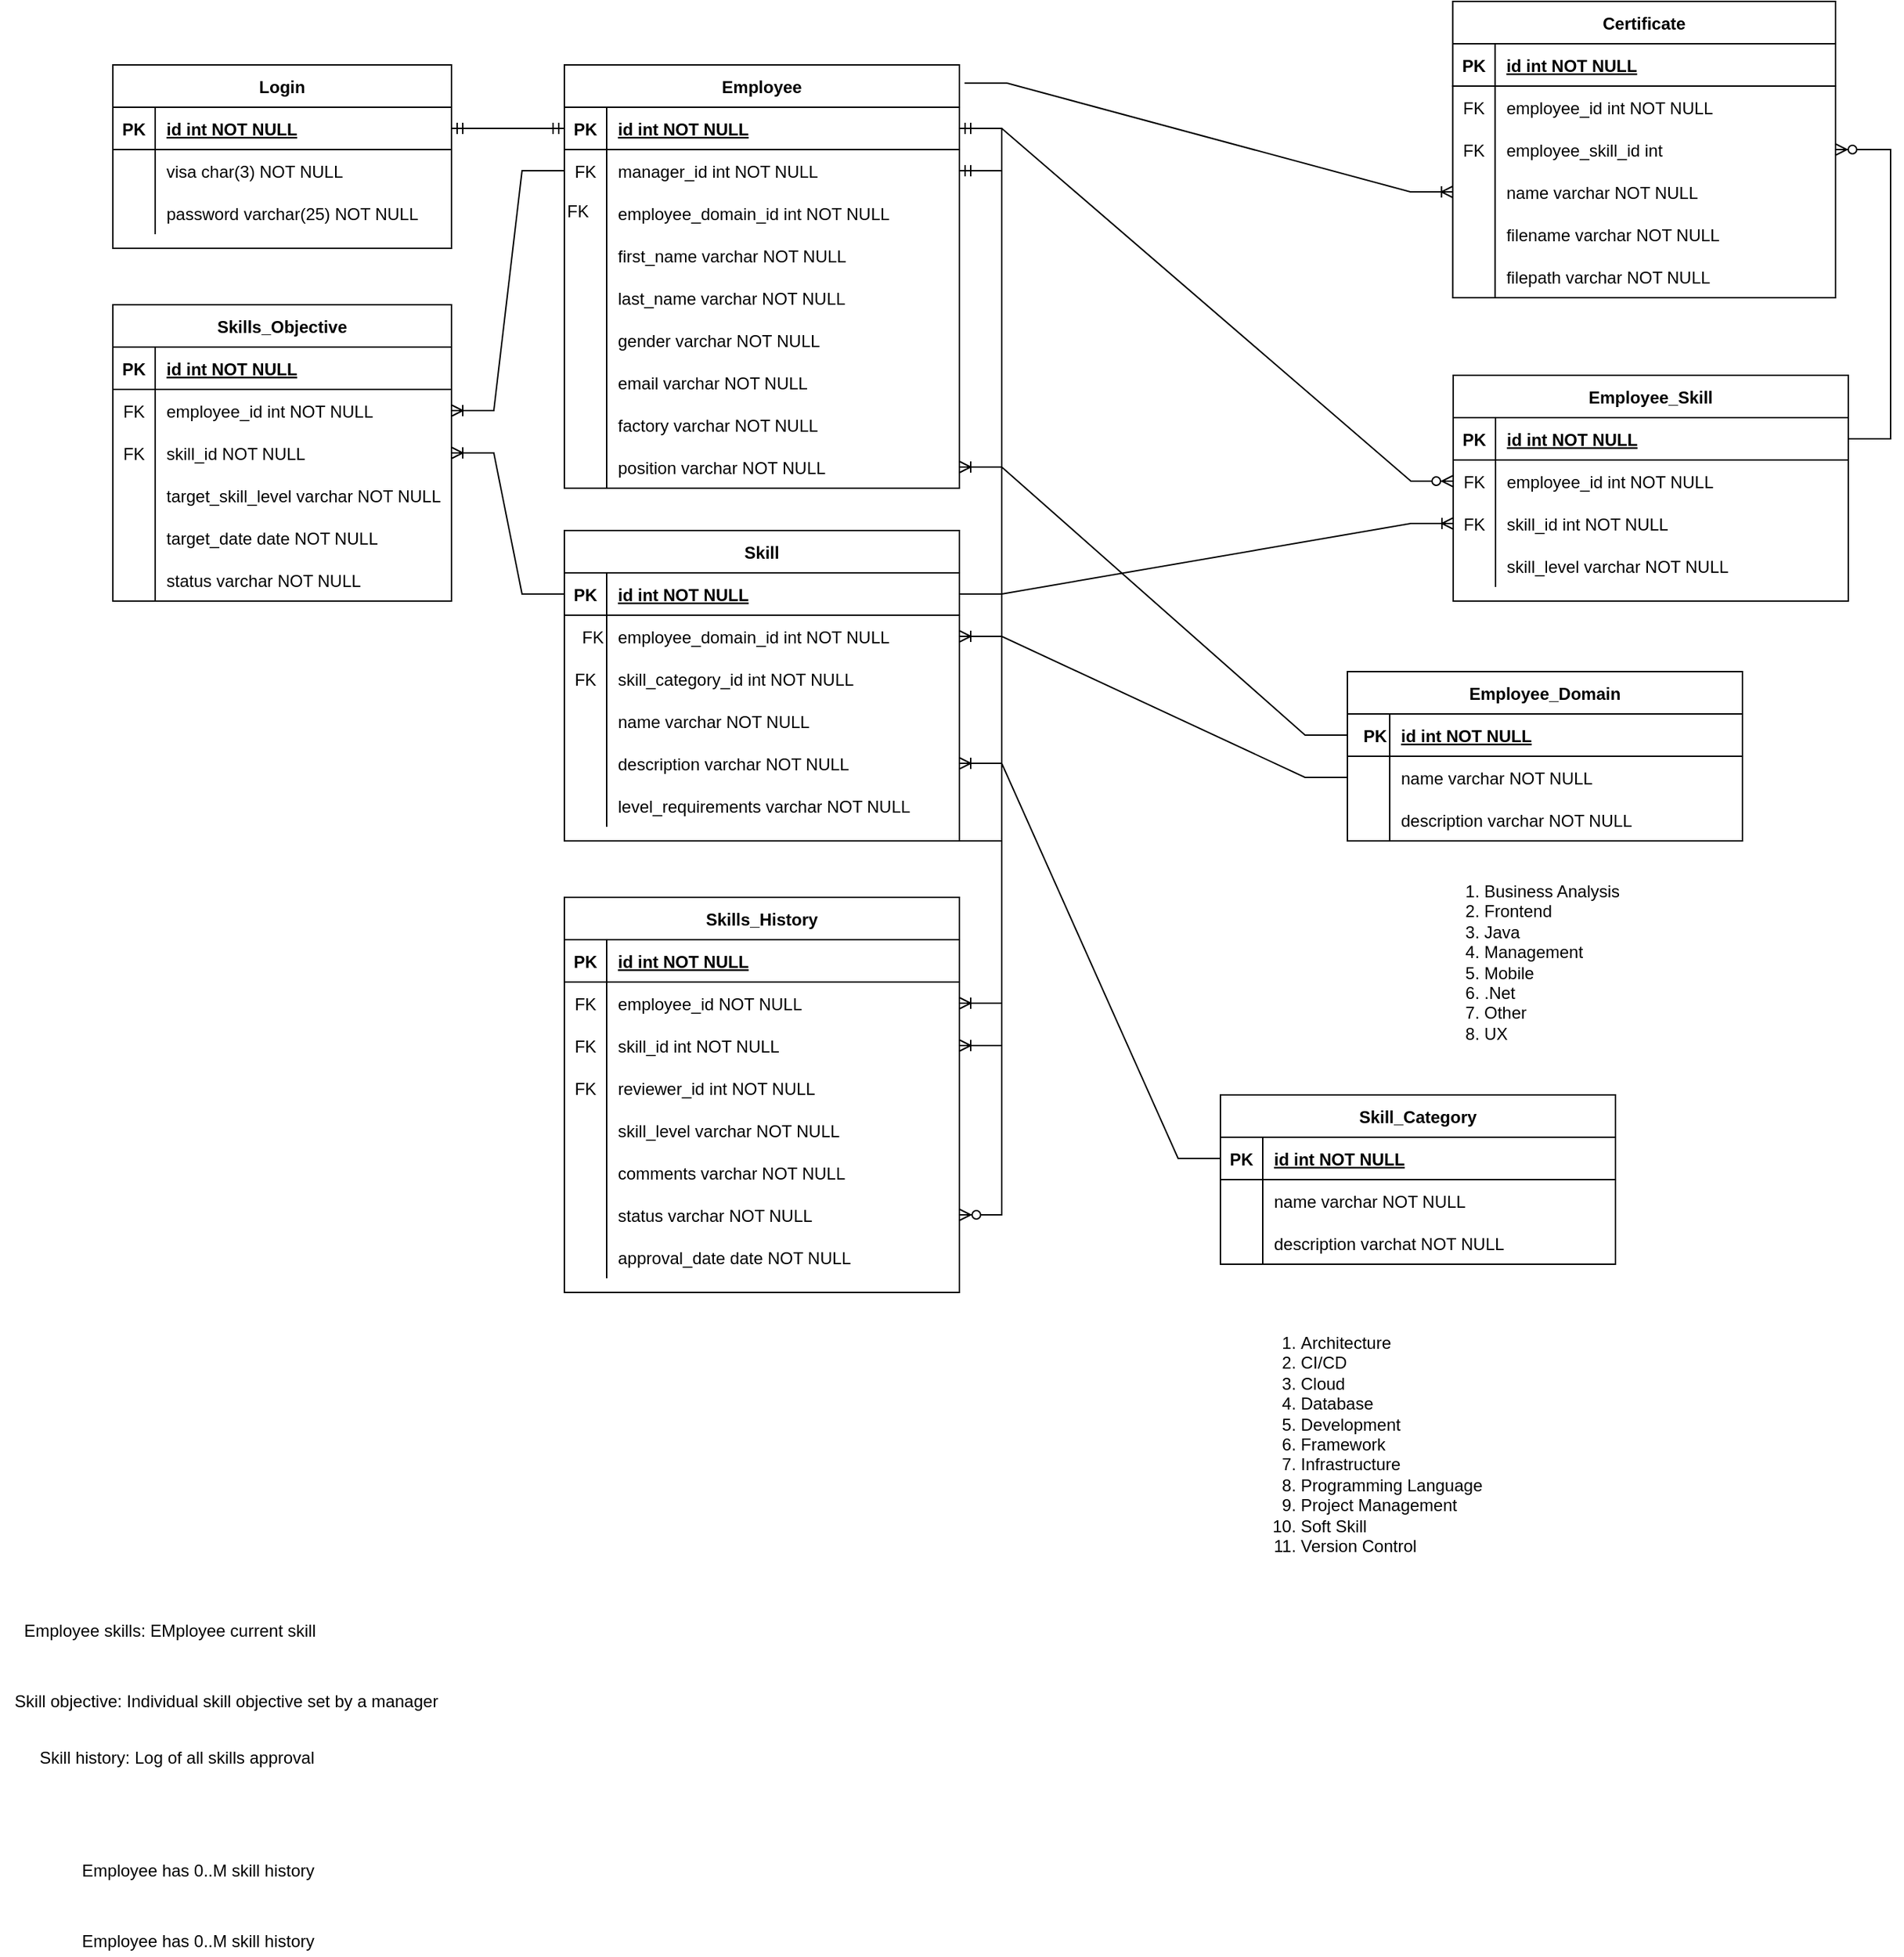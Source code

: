 <mxfile version="15.4.3" type="device"><diagram id="oRzoaD7xZlv-VZhtdBOt" name="Page-1"><mxGraphModel dx="1038" dy="579" grid="1" gridSize="10" guides="1" tooltips="1" connect="1" arrows="1" fold="1" page="1" pageScale="1" pageWidth="850" pageHeight="1100" math="0" shadow="0" extFonts="Permanent Marker^https://fonts.googleapis.com/css?family=Permanent+Marker"><root><mxCell id="0"/><mxCell id="1" parent="0"/><mxCell id="C-vyLk0tnHw3VtMMgP7b-2" value="Employee" style="shape=table;startSize=30;container=1;collapsible=1;childLayout=tableLayout;fixedRows=1;rowLines=0;fontStyle=1;align=center;resizeLast=1;" parent="1" vertex="1"><mxGeometry x="440" y="70" width="280" height="300" as="geometry"/></mxCell><mxCell id="C-vyLk0tnHw3VtMMgP7b-3" value="" style="shape=partialRectangle;collapsible=0;dropTarget=0;pointerEvents=0;fillColor=none;points=[[0,0.5],[1,0.5]];portConstraint=eastwest;top=0;left=0;right=0;bottom=1;" parent="C-vyLk0tnHw3VtMMgP7b-2" vertex="1"><mxGeometry y="30" width="280" height="30" as="geometry"/></mxCell><mxCell id="C-vyLk0tnHw3VtMMgP7b-4" value="PK" style="shape=partialRectangle;overflow=hidden;connectable=0;fillColor=none;top=0;left=0;bottom=0;right=0;fontStyle=1;" parent="C-vyLk0tnHw3VtMMgP7b-3" vertex="1"><mxGeometry width="30" height="30" as="geometry"><mxRectangle width="30" height="30" as="alternateBounds"/></mxGeometry></mxCell><mxCell id="C-vyLk0tnHw3VtMMgP7b-5" value="id int NOT NULL" style="shape=partialRectangle;overflow=hidden;connectable=0;fillColor=none;top=0;left=0;bottom=0;right=0;align=left;spacingLeft=6;fontStyle=5;" parent="C-vyLk0tnHw3VtMMgP7b-3" vertex="1"><mxGeometry x="30" width="250" height="30" as="geometry"><mxRectangle width="250" height="30" as="alternateBounds"/></mxGeometry></mxCell><mxCell id="SED3qDkGjfGVk83LNqTQ-80" value="" style="shape=partialRectangle;collapsible=0;dropTarget=0;pointerEvents=0;fillColor=none;top=0;left=0;bottom=0;right=0;points=[[0,0.5],[1,0.5]];portConstraint=eastwest;" parent="C-vyLk0tnHw3VtMMgP7b-2" vertex="1"><mxGeometry y="60" width="280" height="30" as="geometry"/></mxCell><mxCell id="SED3qDkGjfGVk83LNqTQ-81" value="FK" style="shape=partialRectangle;connectable=0;fillColor=none;top=0;left=0;bottom=0;right=0;fontStyle=0;overflow=hidden;" parent="SED3qDkGjfGVk83LNqTQ-80" vertex="1"><mxGeometry width="30" height="30" as="geometry"><mxRectangle width="30" height="30" as="alternateBounds"/></mxGeometry></mxCell><mxCell id="SED3qDkGjfGVk83LNqTQ-82" value="manager_id int NOT NULL" style="shape=partialRectangle;connectable=0;fillColor=none;top=0;left=0;bottom=0;right=0;align=left;spacingLeft=6;fontStyle=0;overflow=hidden;" parent="SED3qDkGjfGVk83LNqTQ-80" vertex="1"><mxGeometry x="30" width="250" height="30" as="geometry"><mxRectangle width="250" height="30" as="alternateBounds"/></mxGeometry></mxCell><mxCell id="SED3qDkGjfGVk83LNqTQ-206" value="" style="shape=partialRectangle;collapsible=0;dropTarget=0;pointerEvents=0;fillColor=none;top=0;left=0;bottom=0;right=0;points=[[0,0.5],[1,0.5]];portConstraint=eastwest;align=left;verticalAlign=top;" parent="C-vyLk0tnHw3VtMMgP7b-2" vertex="1"><mxGeometry y="90" width="280" height="30" as="geometry"/></mxCell><mxCell id="SED3qDkGjfGVk83LNqTQ-207" value="FK" style="shape=partialRectangle;connectable=0;fillColor=none;top=0;left=0;bottom=0;right=0;fontStyle=0;overflow=hidden;align=left;verticalAlign=top;" parent="SED3qDkGjfGVk83LNqTQ-206" vertex="1"><mxGeometry width="30" height="30" as="geometry"><mxRectangle width="30" height="30" as="alternateBounds"/></mxGeometry></mxCell><mxCell id="SED3qDkGjfGVk83LNqTQ-208" value="employee_domain_id int NOT NULL" style="shape=partialRectangle;connectable=0;fillColor=none;top=0;left=0;bottom=0;right=0;align=left;spacingLeft=6;fontStyle=0;overflow=hidden;" parent="SED3qDkGjfGVk83LNqTQ-206" vertex="1"><mxGeometry x="30" width="250" height="30" as="geometry"><mxRectangle width="250" height="30" as="alternateBounds"/></mxGeometry></mxCell><mxCell id="SED3qDkGjfGVk83LNqTQ-58" value="" style="shape=partialRectangle;collapsible=0;dropTarget=0;pointerEvents=0;fillColor=none;top=0;left=0;bottom=0;right=0;points=[[0,0.5],[1,0.5]];portConstraint=eastwest;" parent="C-vyLk0tnHw3VtMMgP7b-2" vertex="1"><mxGeometry y="120" width="280" height="30" as="geometry"/></mxCell><mxCell id="SED3qDkGjfGVk83LNqTQ-59" value="" style="shape=partialRectangle;connectable=0;fillColor=none;top=0;left=0;bottom=0;right=0;editable=1;overflow=hidden;" parent="SED3qDkGjfGVk83LNqTQ-58" vertex="1"><mxGeometry width="30" height="30" as="geometry"><mxRectangle width="30" height="30" as="alternateBounds"/></mxGeometry></mxCell><mxCell id="SED3qDkGjfGVk83LNqTQ-60" value="first_name varchar NOT NULL" style="shape=partialRectangle;connectable=0;fillColor=none;top=0;left=0;bottom=0;right=0;align=left;spacingLeft=6;overflow=hidden;" parent="SED3qDkGjfGVk83LNqTQ-58" vertex="1"><mxGeometry x="30" width="250" height="30" as="geometry"><mxRectangle width="250" height="30" as="alternateBounds"/></mxGeometry></mxCell><mxCell id="SED3qDkGjfGVk83LNqTQ-64" value="" style="shape=partialRectangle;collapsible=0;dropTarget=0;pointerEvents=0;fillColor=none;top=0;left=0;bottom=0;right=0;points=[[0,0.5],[1,0.5]];portConstraint=eastwest;" parent="C-vyLk0tnHw3VtMMgP7b-2" vertex="1"><mxGeometry y="150" width="280" height="30" as="geometry"/></mxCell><mxCell id="SED3qDkGjfGVk83LNqTQ-65" value="" style="shape=partialRectangle;connectable=0;fillColor=none;top=0;left=0;bottom=0;right=0;editable=1;overflow=hidden;" parent="SED3qDkGjfGVk83LNqTQ-64" vertex="1"><mxGeometry width="30" height="30" as="geometry"><mxRectangle width="30" height="30" as="alternateBounds"/></mxGeometry></mxCell><mxCell id="SED3qDkGjfGVk83LNqTQ-66" value="last_name varchar NOT NULL" style="shape=partialRectangle;connectable=0;fillColor=none;top=0;left=0;bottom=0;right=0;align=left;spacingLeft=6;overflow=hidden;" parent="SED3qDkGjfGVk83LNqTQ-64" vertex="1"><mxGeometry x="30" width="250" height="30" as="geometry"><mxRectangle width="250" height="30" as="alternateBounds"/></mxGeometry></mxCell><mxCell id="SED3qDkGjfGVk83LNqTQ-67" value="" style="shape=partialRectangle;collapsible=0;dropTarget=0;pointerEvents=0;fillColor=none;top=0;left=0;bottom=0;right=0;points=[[0,0.5],[1,0.5]];portConstraint=eastwest;" parent="C-vyLk0tnHw3VtMMgP7b-2" vertex="1"><mxGeometry y="180" width="280" height="30" as="geometry"/></mxCell><mxCell id="SED3qDkGjfGVk83LNqTQ-68" value="" style="shape=partialRectangle;connectable=0;fillColor=none;top=0;left=0;bottom=0;right=0;editable=1;overflow=hidden;" parent="SED3qDkGjfGVk83LNqTQ-67" vertex="1"><mxGeometry width="30" height="30" as="geometry"><mxRectangle width="30" height="30" as="alternateBounds"/></mxGeometry></mxCell><mxCell id="SED3qDkGjfGVk83LNqTQ-69" value="gender varchar NOT NULL" style="shape=partialRectangle;connectable=0;fillColor=none;top=0;left=0;bottom=0;right=0;align=left;spacingLeft=6;overflow=hidden;" parent="SED3qDkGjfGVk83LNqTQ-67" vertex="1"><mxGeometry x="30" width="250" height="30" as="geometry"><mxRectangle width="250" height="30" as="alternateBounds"/></mxGeometry></mxCell><mxCell id="SED3qDkGjfGVk83LNqTQ-70" value="" style="shape=partialRectangle;collapsible=0;dropTarget=0;pointerEvents=0;fillColor=none;top=0;left=0;bottom=0;right=0;points=[[0,0.5],[1,0.5]];portConstraint=eastwest;" parent="C-vyLk0tnHw3VtMMgP7b-2" vertex="1"><mxGeometry y="210" width="280" height="30" as="geometry"/></mxCell><mxCell id="SED3qDkGjfGVk83LNqTQ-71" value="" style="shape=partialRectangle;connectable=0;fillColor=none;top=0;left=0;bottom=0;right=0;editable=1;overflow=hidden;" parent="SED3qDkGjfGVk83LNqTQ-70" vertex="1"><mxGeometry width="30" height="30" as="geometry"><mxRectangle width="30" height="30" as="alternateBounds"/></mxGeometry></mxCell><mxCell id="SED3qDkGjfGVk83LNqTQ-72" value="email varchar NOT NULL" style="shape=partialRectangle;connectable=0;fillColor=none;top=0;left=0;bottom=0;right=0;align=left;spacingLeft=6;overflow=hidden;" parent="SED3qDkGjfGVk83LNqTQ-70" vertex="1"><mxGeometry x="30" width="250" height="30" as="geometry"><mxRectangle width="250" height="30" as="alternateBounds"/></mxGeometry></mxCell><mxCell id="SED3qDkGjfGVk83LNqTQ-73" value="" style="shape=partialRectangle;collapsible=0;dropTarget=0;pointerEvents=0;fillColor=none;top=0;left=0;bottom=0;right=0;points=[[0,0.5],[1,0.5]];portConstraint=eastwest;" parent="C-vyLk0tnHw3VtMMgP7b-2" vertex="1"><mxGeometry y="240" width="280" height="30" as="geometry"/></mxCell><mxCell id="SED3qDkGjfGVk83LNqTQ-74" value="" style="shape=partialRectangle;connectable=0;fillColor=none;top=0;left=0;bottom=0;right=0;editable=1;overflow=hidden;" parent="SED3qDkGjfGVk83LNqTQ-73" vertex="1"><mxGeometry width="30" height="30" as="geometry"><mxRectangle width="30" height="30" as="alternateBounds"/></mxGeometry></mxCell><mxCell id="SED3qDkGjfGVk83LNqTQ-75" value="factory varchar NOT NULL" style="shape=partialRectangle;connectable=0;fillColor=none;top=0;left=0;bottom=0;right=0;align=left;spacingLeft=6;overflow=hidden;" parent="SED3qDkGjfGVk83LNqTQ-73" vertex="1"><mxGeometry x="30" width="250" height="30" as="geometry"><mxRectangle width="250" height="30" as="alternateBounds"/></mxGeometry></mxCell><mxCell id="SED3qDkGjfGVk83LNqTQ-76" value="" style="shape=partialRectangle;collapsible=0;dropTarget=0;pointerEvents=0;fillColor=none;top=0;left=0;bottom=0;right=0;points=[[0,0.5],[1,0.5]];portConstraint=eastwest;" parent="C-vyLk0tnHw3VtMMgP7b-2" vertex="1"><mxGeometry y="270" width="280" height="30" as="geometry"/></mxCell><mxCell id="SED3qDkGjfGVk83LNqTQ-77" value="" style="shape=partialRectangle;connectable=0;fillColor=none;top=0;left=0;bottom=0;right=0;editable=1;overflow=hidden;" parent="SED3qDkGjfGVk83LNqTQ-76" vertex="1"><mxGeometry width="30" height="30" as="geometry"><mxRectangle width="30" height="30" as="alternateBounds"/></mxGeometry></mxCell><mxCell id="SED3qDkGjfGVk83LNqTQ-78" value="position varchar NOT NULL" style="shape=partialRectangle;connectable=0;fillColor=none;top=0;left=0;bottom=0;right=0;align=left;spacingLeft=6;overflow=hidden;" parent="SED3qDkGjfGVk83LNqTQ-76" vertex="1"><mxGeometry x="30" width="250" height="30" as="geometry"><mxRectangle width="250" height="30" as="alternateBounds"/></mxGeometry></mxCell><mxCell id="SED3qDkGjfGVk83LNqTQ-83" value="" style="edgeStyle=entityRelationEdgeStyle;fontSize=12;html=1;endArrow=ERmandOne;startArrow=ERmandOne;rounded=0;" parent="C-vyLk0tnHw3VtMMgP7b-2" source="SED3qDkGjfGVk83LNqTQ-80" target="C-vyLk0tnHw3VtMMgP7b-3" edge="1"><mxGeometry width="100" height="100" relative="1" as="geometry"><mxPoint x="120" y="210" as="sourcePoint"/><mxPoint x="220" y="110" as="targetPoint"/></mxGeometry></mxCell><mxCell id="C-vyLk0tnHw3VtMMgP7b-23" value="Login" style="shape=table;startSize=30;container=1;collapsible=1;childLayout=tableLayout;fixedRows=1;rowLines=0;fontStyle=1;align=center;resizeLast=1;" parent="1" vertex="1"><mxGeometry x="120" y="70" width="240" height="130" as="geometry"/></mxCell><mxCell id="C-vyLk0tnHw3VtMMgP7b-24" value="" style="shape=partialRectangle;collapsible=0;dropTarget=0;pointerEvents=0;fillColor=none;points=[[0,0.5],[1,0.5]];portConstraint=eastwest;top=0;left=0;right=0;bottom=1;" parent="C-vyLk0tnHw3VtMMgP7b-23" vertex="1"><mxGeometry y="30" width="240" height="30" as="geometry"/></mxCell><mxCell id="C-vyLk0tnHw3VtMMgP7b-25" value="PK" style="shape=partialRectangle;overflow=hidden;connectable=0;fillColor=none;top=0;left=0;bottom=0;right=0;fontStyle=1;" parent="C-vyLk0tnHw3VtMMgP7b-24" vertex="1"><mxGeometry width="30" height="30" as="geometry"><mxRectangle width="30" height="30" as="alternateBounds"/></mxGeometry></mxCell><mxCell id="C-vyLk0tnHw3VtMMgP7b-26" value="id int NOT NULL " style="shape=partialRectangle;overflow=hidden;connectable=0;fillColor=none;top=0;left=0;bottom=0;right=0;align=left;spacingLeft=6;fontStyle=5;" parent="C-vyLk0tnHw3VtMMgP7b-24" vertex="1"><mxGeometry x="30" width="210" height="30" as="geometry"><mxRectangle width="210" height="30" as="alternateBounds"/></mxGeometry></mxCell><mxCell id="C-vyLk0tnHw3VtMMgP7b-27" value="" style="shape=partialRectangle;collapsible=0;dropTarget=0;pointerEvents=0;fillColor=none;points=[[0,0.5],[1,0.5]];portConstraint=eastwest;top=0;left=0;right=0;bottom=0;" parent="C-vyLk0tnHw3VtMMgP7b-23" vertex="1"><mxGeometry y="60" width="240" height="30" as="geometry"/></mxCell><mxCell id="C-vyLk0tnHw3VtMMgP7b-28" value="" style="shape=partialRectangle;overflow=hidden;connectable=0;fillColor=none;top=0;left=0;bottom=0;right=0;" parent="C-vyLk0tnHw3VtMMgP7b-27" vertex="1"><mxGeometry width="30" height="30" as="geometry"><mxRectangle width="30" height="30" as="alternateBounds"/></mxGeometry></mxCell><mxCell id="C-vyLk0tnHw3VtMMgP7b-29" value="visa char(3) NOT NULL" style="shape=partialRectangle;overflow=hidden;connectable=0;fillColor=none;top=0;left=0;bottom=0;right=0;align=left;spacingLeft=6;" parent="C-vyLk0tnHw3VtMMgP7b-27" vertex="1"><mxGeometry x="30" width="210" height="30" as="geometry"><mxRectangle width="210" height="30" as="alternateBounds"/></mxGeometry></mxCell><mxCell id="SED3qDkGjfGVk83LNqTQ-168" value="" style="shape=partialRectangle;collapsible=0;dropTarget=0;pointerEvents=0;fillColor=none;top=0;left=0;bottom=0;right=0;points=[[0,0.5],[1,0.5]];portConstraint=eastwest;" parent="C-vyLk0tnHw3VtMMgP7b-23" vertex="1"><mxGeometry y="90" width="240" height="30" as="geometry"/></mxCell><mxCell id="SED3qDkGjfGVk83LNqTQ-169" value="" style="shape=partialRectangle;connectable=0;fillColor=none;top=0;left=0;bottom=0;right=0;editable=1;overflow=hidden;" parent="SED3qDkGjfGVk83LNqTQ-168" vertex="1"><mxGeometry width="30" height="30" as="geometry"><mxRectangle width="30" height="30" as="alternateBounds"/></mxGeometry></mxCell><mxCell id="SED3qDkGjfGVk83LNqTQ-170" value="password varchar(25) NOT NULL" style="shape=partialRectangle;connectable=0;fillColor=none;top=0;left=0;bottom=0;right=0;align=left;spacingLeft=6;overflow=hidden;" parent="SED3qDkGjfGVk83LNqTQ-168" vertex="1"><mxGeometry x="30" width="210" height="30" as="geometry"><mxRectangle width="210" height="30" as="alternateBounds"/></mxGeometry></mxCell><mxCell id="sugsfxkZNf6fSru14Yjl-2" value="" style="group" parent="1" vertex="1" connectable="0"><mxGeometry x="1060" y="25" width="280" height="180" as="geometry"/></mxCell><mxCell id="90OAjeeVeZxdKDJcL4Lz-2" value="Certificate" style="shape=table;startSize=30;container=1;collapsible=1;childLayout=tableLayout;fixedRows=1;rowLines=0;fontStyle=1;align=center;resizeLast=1;" parent="sugsfxkZNf6fSru14Yjl-2" vertex="1"><mxGeometry x="9.689" width="271.28" height="210" as="geometry"/></mxCell><mxCell id="90OAjeeVeZxdKDJcL4Lz-3" value="" style="shape=partialRectangle;collapsible=0;dropTarget=0;pointerEvents=0;fillColor=none;points=[[0,0.5],[1,0.5]];portConstraint=eastwest;top=0;left=0;right=0;bottom=1;" parent="90OAjeeVeZxdKDJcL4Lz-2" vertex="1"><mxGeometry y="30" width="271.28" height="30" as="geometry"/></mxCell><mxCell id="90OAjeeVeZxdKDJcL4Lz-4" value="PK" style="shape=partialRectangle;overflow=hidden;connectable=0;fillColor=none;top=0;left=0;bottom=0;right=0;fontStyle=1;" parent="90OAjeeVeZxdKDJcL4Lz-3" vertex="1"><mxGeometry width="30" height="30" as="geometry"><mxRectangle width="30" height="30" as="alternateBounds"/></mxGeometry></mxCell><mxCell id="90OAjeeVeZxdKDJcL4Lz-5" value="id int NOT NULL" style="shape=partialRectangle;overflow=hidden;connectable=0;fillColor=none;top=0;left=0;bottom=0;right=0;align=left;spacingLeft=6;fontStyle=5;" parent="90OAjeeVeZxdKDJcL4Lz-3" vertex="1"><mxGeometry x="30" width="241.28" height="30" as="geometry"><mxRectangle width="241.28" height="30" as="alternateBounds"/></mxGeometry></mxCell><mxCell id="SED3qDkGjfGVk83LNqTQ-88" value="" style="shape=partialRectangle;collapsible=0;dropTarget=0;pointerEvents=0;fillColor=none;top=0;left=0;bottom=0;right=0;points=[[0,0.5],[1,0.5]];portConstraint=eastwest;" parent="90OAjeeVeZxdKDJcL4Lz-2" vertex="1"><mxGeometry y="60" width="271.28" height="30" as="geometry"/></mxCell><mxCell id="SED3qDkGjfGVk83LNqTQ-89" value="FK" style="shape=partialRectangle;connectable=0;fillColor=none;top=0;left=0;bottom=0;right=0;fontStyle=0;overflow=hidden;" parent="SED3qDkGjfGVk83LNqTQ-88" vertex="1"><mxGeometry width="30" height="30" as="geometry"><mxRectangle width="30" height="30" as="alternateBounds"/></mxGeometry></mxCell><mxCell id="SED3qDkGjfGVk83LNqTQ-90" value="employee_id int NOT NULL" style="shape=partialRectangle;connectable=0;fillColor=none;top=0;left=0;bottom=0;right=0;align=left;spacingLeft=6;fontStyle=0;overflow=hidden;" parent="SED3qDkGjfGVk83LNqTQ-88" vertex="1"><mxGeometry x="30" width="241.28" height="30" as="geometry"><mxRectangle width="241.28" height="30" as="alternateBounds"/></mxGeometry></mxCell><mxCell id="SED3qDkGjfGVk83LNqTQ-100" value="" style="shape=partialRectangle;collapsible=0;dropTarget=0;pointerEvents=0;fillColor=none;top=0;left=0;bottom=0;right=0;points=[[0,0.5],[1,0.5]];portConstraint=eastwest;" parent="90OAjeeVeZxdKDJcL4Lz-2" vertex="1"><mxGeometry y="90" width="271.28" height="30" as="geometry"/></mxCell><mxCell id="SED3qDkGjfGVk83LNqTQ-101" value="FK" style="shape=partialRectangle;connectable=0;fillColor=none;top=0;left=0;bottom=0;right=0;fontStyle=0;overflow=hidden;" parent="SED3qDkGjfGVk83LNqTQ-100" vertex="1"><mxGeometry width="30" height="30" as="geometry"><mxRectangle width="30" height="30" as="alternateBounds"/></mxGeometry></mxCell><mxCell id="SED3qDkGjfGVk83LNqTQ-102" value="employee_skill_id int" style="shape=partialRectangle;connectable=0;fillColor=none;top=0;left=0;bottom=0;right=0;align=left;spacingLeft=6;fontStyle=0;overflow=hidden;" parent="SED3qDkGjfGVk83LNqTQ-100" vertex="1"><mxGeometry x="30" width="241.28" height="30" as="geometry"><mxRectangle width="241.28" height="30" as="alternateBounds"/></mxGeometry></mxCell><mxCell id="SED3qDkGjfGVk83LNqTQ-91" value="" style="shape=partialRectangle;collapsible=0;dropTarget=0;pointerEvents=0;fillColor=none;top=0;left=0;bottom=0;right=0;points=[[0,0.5],[1,0.5]];portConstraint=eastwest;" parent="90OAjeeVeZxdKDJcL4Lz-2" vertex="1"><mxGeometry y="120" width="271.28" height="30" as="geometry"/></mxCell><mxCell id="SED3qDkGjfGVk83LNqTQ-92" value="" style="shape=partialRectangle;connectable=0;fillColor=none;top=0;left=0;bottom=0;right=0;editable=1;overflow=hidden;" parent="SED3qDkGjfGVk83LNqTQ-91" vertex="1"><mxGeometry width="30" height="30" as="geometry"><mxRectangle width="30" height="30" as="alternateBounds"/></mxGeometry></mxCell><mxCell id="SED3qDkGjfGVk83LNqTQ-93" value="name varchar NOT NULL" style="shape=partialRectangle;connectable=0;fillColor=none;top=0;left=0;bottom=0;right=0;align=left;spacingLeft=6;overflow=hidden;" parent="SED3qDkGjfGVk83LNqTQ-91" vertex="1"><mxGeometry x="30" width="241.28" height="30" as="geometry"><mxRectangle width="241.28" height="30" as="alternateBounds"/></mxGeometry></mxCell><mxCell id="SED3qDkGjfGVk83LNqTQ-94" value="" style="shape=partialRectangle;collapsible=0;dropTarget=0;pointerEvents=0;fillColor=none;top=0;left=0;bottom=0;right=0;points=[[0,0.5],[1,0.5]];portConstraint=eastwest;" parent="90OAjeeVeZxdKDJcL4Lz-2" vertex="1"><mxGeometry y="150" width="271.28" height="30" as="geometry"/></mxCell><mxCell id="SED3qDkGjfGVk83LNqTQ-95" value="" style="shape=partialRectangle;connectable=0;fillColor=none;top=0;left=0;bottom=0;right=0;editable=1;overflow=hidden;" parent="SED3qDkGjfGVk83LNqTQ-94" vertex="1"><mxGeometry width="30" height="30" as="geometry"><mxRectangle width="30" height="30" as="alternateBounds"/></mxGeometry></mxCell><mxCell id="SED3qDkGjfGVk83LNqTQ-96" value="filename varchar NOT NULL" style="shape=partialRectangle;connectable=0;fillColor=none;top=0;left=0;bottom=0;right=0;align=left;spacingLeft=6;overflow=hidden;" parent="SED3qDkGjfGVk83LNqTQ-94" vertex="1"><mxGeometry x="30" width="241.28" height="30" as="geometry"><mxRectangle width="241.28" height="30" as="alternateBounds"/></mxGeometry></mxCell><mxCell id="SED3qDkGjfGVk83LNqTQ-97" value="" style="shape=partialRectangle;collapsible=0;dropTarget=0;pointerEvents=0;fillColor=none;top=0;left=0;bottom=0;right=0;points=[[0,0.5],[1,0.5]];portConstraint=eastwest;" parent="90OAjeeVeZxdKDJcL4Lz-2" vertex="1"><mxGeometry y="180" width="271.28" height="30" as="geometry"/></mxCell><mxCell id="SED3qDkGjfGVk83LNqTQ-98" value="" style="shape=partialRectangle;connectable=0;fillColor=none;top=0;left=0;bottom=0;right=0;editable=1;overflow=hidden;" parent="SED3qDkGjfGVk83LNqTQ-97" vertex="1"><mxGeometry width="30" height="30" as="geometry"><mxRectangle width="30" height="30" as="alternateBounds"/></mxGeometry></mxCell><mxCell id="SED3qDkGjfGVk83LNqTQ-99" value="filepath varchar NOT NULL" style="shape=partialRectangle;connectable=0;fillColor=none;top=0;left=0;bottom=0;right=0;align=left;spacingLeft=6;overflow=hidden;" parent="SED3qDkGjfGVk83LNqTQ-97" vertex="1"><mxGeometry x="30" width="241.28" height="30" as="geometry"><mxRectangle width="241.28" height="30" as="alternateBounds"/></mxGeometry></mxCell><mxCell id="SED3qDkGjfGVk83LNqTQ-5" value="Skills_Objective" style="shape=table;startSize=30;container=1;collapsible=1;childLayout=tableLayout;fixedRows=1;rowLines=0;fontStyle=1;align=center;resizeLast=1;" parent="1" vertex="1"><mxGeometry x="120" y="240" width="240" height="210" as="geometry"/></mxCell><mxCell id="SED3qDkGjfGVk83LNqTQ-6" value="" style="shape=partialRectangle;collapsible=0;dropTarget=0;pointerEvents=0;fillColor=none;top=0;left=0;bottom=1;right=0;points=[[0,0.5],[1,0.5]];portConstraint=eastwest;" parent="SED3qDkGjfGVk83LNqTQ-5" vertex="1"><mxGeometry y="30" width="240" height="30" as="geometry"/></mxCell><mxCell id="SED3qDkGjfGVk83LNqTQ-7" value="PK" style="shape=partialRectangle;connectable=0;fillColor=none;top=0;left=0;bottom=0;right=0;fontStyle=1;overflow=hidden;" parent="SED3qDkGjfGVk83LNqTQ-6" vertex="1"><mxGeometry width="30" height="30" as="geometry"><mxRectangle width="30" height="30" as="alternateBounds"/></mxGeometry></mxCell><mxCell id="SED3qDkGjfGVk83LNqTQ-8" value="id int NOT NULL" style="shape=partialRectangle;connectable=0;fillColor=none;top=0;left=0;bottom=0;right=0;align=left;spacingLeft=6;fontStyle=5;overflow=hidden;" parent="SED3qDkGjfGVk83LNqTQ-6" vertex="1"><mxGeometry x="30" width="210" height="30" as="geometry"><mxRectangle width="210" height="30" as="alternateBounds"/></mxGeometry></mxCell><mxCell id="SED3qDkGjfGVk83LNqTQ-49" value="" style="shape=partialRectangle;collapsible=0;dropTarget=0;pointerEvents=0;fillColor=none;top=0;left=0;bottom=0;right=0;points=[[0,0.5],[1,0.5]];portConstraint=eastwest;" parent="SED3qDkGjfGVk83LNqTQ-5" vertex="1"><mxGeometry y="60" width="240" height="30" as="geometry"/></mxCell><mxCell id="SED3qDkGjfGVk83LNqTQ-50" value="FK" style="shape=partialRectangle;connectable=0;fillColor=none;top=0;left=0;bottom=0;right=0;fontStyle=0;overflow=hidden;" parent="SED3qDkGjfGVk83LNqTQ-49" vertex="1"><mxGeometry width="30" height="30" as="geometry"><mxRectangle width="30" height="30" as="alternateBounds"/></mxGeometry></mxCell><mxCell id="SED3qDkGjfGVk83LNqTQ-51" value="employee_id int NOT NULL" style="shape=partialRectangle;connectable=0;fillColor=none;top=0;left=0;bottom=0;right=0;align=left;spacingLeft=6;fontStyle=0;overflow=hidden;" parent="SED3qDkGjfGVk83LNqTQ-49" vertex="1"><mxGeometry x="30" width="210" height="30" as="geometry"><mxRectangle width="210" height="30" as="alternateBounds"/></mxGeometry></mxCell><mxCell id="SED3qDkGjfGVk83LNqTQ-52" value="" style="shape=partialRectangle;collapsible=0;dropTarget=0;pointerEvents=0;fillColor=none;top=0;left=0;bottom=0;right=0;points=[[0,0.5],[1,0.5]];portConstraint=eastwest;" parent="SED3qDkGjfGVk83LNqTQ-5" vertex="1"><mxGeometry y="90" width="240" height="30" as="geometry"/></mxCell><mxCell id="SED3qDkGjfGVk83LNqTQ-53" value="FK" style="shape=partialRectangle;connectable=0;fillColor=none;top=0;left=0;bottom=0;right=0;fontStyle=0;overflow=hidden;" parent="SED3qDkGjfGVk83LNqTQ-52" vertex="1"><mxGeometry width="30" height="30" as="geometry"><mxRectangle width="30" height="30" as="alternateBounds"/></mxGeometry></mxCell><mxCell id="SED3qDkGjfGVk83LNqTQ-54" value="skill_id NOT NULL" style="shape=partialRectangle;connectable=0;fillColor=none;top=0;left=0;bottom=0;right=0;align=left;spacingLeft=6;fontStyle=0;overflow=hidden;" parent="SED3qDkGjfGVk83LNqTQ-52" vertex="1"><mxGeometry x="30" width="210" height="30" as="geometry"><mxRectangle width="210" height="30" as="alternateBounds"/></mxGeometry></mxCell><mxCell id="SED3qDkGjfGVk83LNqTQ-164" value="" style="shape=partialRectangle;collapsible=0;dropTarget=0;pointerEvents=0;fillColor=none;top=0;left=0;bottom=0;right=0;points=[[0,0.5],[1,0.5]];portConstraint=eastwest;" parent="SED3qDkGjfGVk83LNqTQ-5" vertex="1"><mxGeometry y="120" width="240" height="30" as="geometry"/></mxCell><mxCell id="SED3qDkGjfGVk83LNqTQ-165" value="" style="shape=partialRectangle;connectable=0;fillColor=none;top=0;left=0;bottom=0;right=0;editable=1;overflow=hidden;" parent="SED3qDkGjfGVk83LNqTQ-164" vertex="1"><mxGeometry width="30" height="30" as="geometry"><mxRectangle width="30" height="30" as="alternateBounds"/></mxGeometry></mxCell><mxCell id="SED3qDkGjfGVk83LNqTQ-166" value="target_skill_level varchar NOT NULL" style="shape=partialRectangle;connectable=0;fillColor=none;top=0;left=0;bottom=0;right=0;align=left;spacingLeft=6;overflow=hidden;" parent="SED3qDkGjfGVk83LNqTQ-164" vertex="1"><mxGeometry x="30" width="210" height="30" as="geometry"><mxRectangle width="210" height="30" as="alternateBounds"/></mxGeometry></mxCell><mxCell id="SED3qDkGjfGVk83LNqTQ-9" value="" style="shape=partialRectangle;collapsible=0;dropTarget=0;pointerEvents=0;fillColor=none;top=0;left=0;bottom=0;right=0;points=[[0,0.5],[1,0.5]];portConstraint=eastwest;" parent="SED3qDkGjfGVk83LNqTQ-5" vertex="1"><mxGeometry y="150" width="240" height="30" as="geometry"/></mxCell><mxCell id="SED3qDkGjfGVk83LNqTQ-10" value="" style="shape=partialRectangle;connectable=0;fillColor=none;top=0;left=0;bottom=0;right=0;editable=1;overflow=hidden;" parent="SED3qDkGjfGVk83LNqTQ-9" vertex="1"><mxGeometry width="30" height="30" as="geometry"><mxRectangle width="30" height="30" as="alternateBounds"/></mxGeometry></mxCell><mxCell id="SED3qDkGjfGVk83LNqTQ-11" value="target_date date NOT NULL" style="shape=partialRectangle;connectable=0;fillColor=none;top=0;left=0;bottom=0;right=0;align=left;spacingLeft=6;overflow=hidden;" parent="SED3qDkGjfGVk83LNqTQ-9" vertex="1"><mxGeometry x="30" width="210" height="30" as="geometry"><mxRectangle width="210" height="30" as="alternateBounds"/></mxGeometry></mxCell><mxCell id="SED3qDkGjfGVk83LNqTQ-12" value="" style="shape=partialRectangle;collapsible=0;dropTarget=0;pointerEvents=0;fillColor=none;top=0;left=0;bottom=0;right=0;points=[[0,0.5],[1,0.5]];portConstraint=eastwest;" parent="SED3qDkGjfGVk83LNqTQ-5" vertex="1"><mxGeometry y="180" width="240" height="30" as="geometry"/></mxCell><mxCell id="SED3qDkGjfGVk83LNqTQ-13" value="" style="shape=partialRectangle;connectable=0;fillColor=none;top=0;left=0;bottom=0;right=0;editable=1;overflow=hidden;" parent="SED3qDkGjfGVk83LNqTQ-12" vertex="1"><mxGeometry width="30" height="30" as="geometry"><mxRectangle width="30" height="30" as="alternateBounds"/></mxGeometry></mxCell><mxCell id="SED3qDkGjfGVk83LNqTQ-14" value="status varchar NOT NULL" style="shape=partialRectangle;connectable=0;fillColor=none;top=0;left=0;bottom=0;right=0;align=left;spacingLeft=6;overflow=hidden;" parent="SED3qDkGjfGVk83LNqTQ-12" vertex="1"><mxGeometry x="30" width="210" height="30" as="geometry"><mxRectangle width="210" height="30" as="alternateBounds"/></mxGeometry></mxCell><mxCell id="SED3qDkGjfGVk83LNqTQ-18" value="Employee_Skill" style="shape=table;startSize=30;container=1;collapsible=1;childLayout=tableLayout;fixedRows=1;rowLines=0;fontStyle=1;align=center;resizeLast=1;" parent="1" vertex="1"><mxGeometry x="1070" y="290" width="280" height="160" as="geometry"/></mxCell><mxCell id="SED3qDkGjfGVk83LNqTQ-19" value="" style="shape=partialRectangle;collapsible=0;dropTarget=0;pointerEvents=0;fillColor=none;top=0;left=0;bottom=1;right=0;points=[[0,0.5],[1,0.5]];portConstraint=eastwest;" parent="SED3qDkGjfGVk83LNqTQ-18" vertex="1"><mxGeometry y="30" width="280" height="30" as="geometry"/></mxCell><mxCell id="SED3qDkGjfGVk83LNqTQ-20" value="PK" style="shape=partialRectangle;connectable=0;fillColor=none;top=0;left=0;bottom=0;right=0;fontStyle=1;overflow=hidden;" parent="SED3qDkGjfGVk83LNqTQ-19" vertex="1"><mxGeometry width="30" height="30" as="geometry"><mxRectangle width="30" height="30" as="alternateBounds"/></mxGeometry></mxCell><mxCell id="SED3qDkGjfGVk83LNqTQ-21" value="id int NOT NULL" style="shape=partialRectangle;connectable=0;fillColor=none;top=0;left=0;bottom=0;right=0;align=left;spacingLeft=6;fontStyle=5;overflow=hidden;" parent="SED3qDkGjfGVk83LNqTQ-19" vertex="1"><mxGeometry x="30" width="250" height="30" as="geometry"><mxRectangle width="250" height="30" as="alternateBounds"/></mxGeometry></mxCell><mxCell id="SED3qDkGjfGVk83LNqTQ-38" value="" style="shape=partialRectangle;collapsible=0;dropTarget=0;pointerEvents=0;fillColor=none;top=0;left=0;bottom=0;right=0;points=[[0,0.5],[1,0.5]];portConstraint=eastwest;" parent="SED3qDkGjfGVk83LNqTQ-18" vertex="1"><mxGeometry y="60" width="280" height="30" as="geometry"/></mxCell><mxCell id="SED3qDkGjfGVk83LNqTQ-39" value="FK" style="shape=partialRectangle;connectable=0;fillColor=none;top=0;left=0;bottom=0;right=0;fontStyle=0;overflow=hidden;" parent="SED3qDkGjfGVk83LNqTQ-38" vertex="1"><mxGeometry width="30" height="30" as="geometry"><mxRectangle width="30" height="30" as="alternateBounds"/></mxGeometry></mxCell><mxCell id="SED3qDkGjfGVk83LNqTQ-40" value="employee_id int NOT NULL" style="shape=partialRectangle;connectable=0;fillColor=none;top=0;left=0;bottom=0;right=0;align=left;spacingLeft=6;fontStyle=0;overflow=hidden;" parent="SED3qDkGjfGVk83LNqTQ-38" vertex="1"><mxGeometry x="30" width="250" height="30" as="geometry"><mxRectangle width="250" height="30" as="alternateBounds"/></mxGeometry></mxCell><mxCell id="SED3qDkGjfGVk83LNqTQ-41" value="" style="shape=partialRectangle;collapsible=0;dropTarget=0;pointerEvents=0;fillColor=none;top=0;left=0;bottom=0;right=0;points=[[0,0.5],[1,0.5]];portConstraint=eastwest;" parent="SED3qDkGjfGVk83LNqTQ-18" vertex="1"><mxGeometry y="90" width="280" height="30" as="geometry"/></mxCell><mxCell id="SED3qDkGjfGVk83LNqTQ-42" value="FK" style="shape=partialRectangle;connectable=0;fillColor=none;top=0;left=0;bottom=0;right=0;fontStyle=0;overflow=hidden;" parent="SED3qDkGjfGVk83LNqTQ-41" vertex="1"><mxGeometry width="30" height="30" as="geometry"><mxRectangle width="30" height="30" as="alternateBounds"/></mxGeometry></mxCell><mxCell id="SED3qDkGjfGVk83LNqTQ-43" value="skill_id int NOT NULL" style="shape=partialRectangle;connectable=0;fillColor=none;top=0;left=0;bottom=0;right=0;align=left;spacingLeft=6;fontStyle=0;overflow=hidden;" parent="SED3qDkGjfGVk83LNqTQ-41" vertex="1"><mxGeometry x="30" width="250" height="30" as="geometry"><mxRectangle width="250" height="30" as="alternateBounds"/></mxGeometry></mxCell><mxCell id="SED3qDkGjfGVk83LNqTQ-28" value="" style="shape=partialRectangle;collapsible=0;dropTarget=0;pointerEvents=0;fillColor=none;top=0;left=0;bottom=0;right=0;points=[[0,0.5],[1,0.5]];portConstraint=eastwest;" parent="SED3qDkGjfGVk83LNqTQ-18" vertex="1"><mxGeometry y="120" width="280" height="30" as="geometry"/></mxCell><mxCell id="SED3qDkGjfGVk83LNqTQ-29" value="" style="shape=partialRectangle;connectable=0;fillColor=none;top=0;left=0;bottom=0;right=0;editable=1;overflow=hidden;" parent="SED3qDkGjfGVk83LNqTQ-28" vertex="1"><mxGeometry width="30" height="30" as="geometry"><mxRectangle width="30" height="30" as="alternateBounds"/></mxGeometry></mxCell><mxCell id="SED3qDkGjfGVk83LNqTQ-30" value="skill_level varchar NOT NULL" style="shape=partialRectangle;connectable=0;fillColor=none;top=0;left=0;bottom=0;right=0;align=left;spacingLeft=6;overflow=hidden;" parent="SED3qDkGjfGVk83LNqTQ-28" vertex="1"><mxGeometry x="30" width="250" height="30" as="geometry"><mxRectangle width="250" height="30" as="alternateBounds"/></mxGeometry></mxCell><mxCell id="SED3qDkGjfGVk83LNqTQ-31" value="" style="edgeStyle=entityRelationEdgeStyle;fontSize=12;html=1;endArrow=ERzeroToMany;endFill=1;rounded=0;" parent="1" source="C-vyLk0tnHw3VtMMgP7b-3" target="SED3qDkGjfGVk83LNqTQ-38" edge="1"><mxGeometry width="100" height="100" relative="1" as="geometry"><mxPoint x="570" y="380" as="sourcePoint"/><mxPoint x="827" y="300" as="targetPoint"/></mxGeometry></mxCell><mxCell id="cInfxmK_H1FuOKvwIF1q-36" value="Skill_Category" style="shape=table;startSize=30;container=1;collapsible=1;childLayout=tableLayout;fixedRows=1;rowLines=0;fontStyle=1;align=center;resizeLast=1;" parent="1" vertex="1"><mxGeometry x="905" y="800" width="280" height="120" as="geometry"/></mxCell><mxCell id="cInfxmK_H1FuOKvwIF1q-37" value="" style="shape=partialRectangle;collapsible=0;dropTarget=0;pointerEvents=0;fillColor=none;points=[[0,0.5],[1,0.5]];portConstraint=eastwest;top=0;left=0;right=0;bottom=1;" parent="cInfxmK_H1FuOKvwIF1q-36" vertex="1"><mxGeometry y="30" width="280" height="30" as="geometry"/></mxCell><mxCell id="cInfxmK_H1FuOKvwIF1q-38" value="PK" style="shape=partialRectangle;overflow=hidden;connectable=0;fillColor=none;top=0;left=0;bottom=0;right=0;fontStyle=1;" parent="cInfxmK_H1FuOKvwIF1q-37" vertex="1"><mxGeometry width="30" height="30" as="geometry"><mxRectangle width="30" height="30" as="alternateBounds"/></mxGeometry></mxCell><mxCell id="cInfxmK_H1FuOKvwIF1q-39" value="id int NOT NULL " style="shape=partialRectangle;overflow=hidden;connectable=0;fillColor=none;top=0;left=0;bottom=0;right=0;align=left;spacingLeft=6;fontStyle=5;" parent="cInfxmK_H1FuOKvwIF1q-37" vertex="1"><mxGeometry x="30" width="250" height="30" as="geometry"><mxRectangle width="250" height="30" as="alternateBounds"/></mxGeometry></mxCell><mxCell id="cInfxmK_H1FuOKvwIF1q-40" value="" style="shape=partialRectangle;collapsible=0;dropTarget=0;pointerEvents=0;fillColor=none;points=[[0,0.5],[1,0.5]];portConstraint=eastwest;top=0;left=0;right=0;bottom=0;" parent="cInfxmK_H1FuOKvwIF1q-36" vertex="1"><mxGeometry y="60" width="280" height="30" as="geometry"/></mxCell><mxCell id="cInfxmK_H1FuOKvwIF1q-41" value="" style="shape=partialRectangle;overflow=hidden;connectable=0;fillColor=none;top=0;left=0;bottom=0;right=0;" parent="cInfxmK_H1FuOKvwIF1q-40" vertex="1"><mxGeometry width="30" height="30" as="geometry"><mxRectangle width="30" height="30" as="alternateBounds"/></mxGeometry></mxCell><mxCell id="cInfxmK_H1FuOKvwIF1q-42" value="name varchar NOT NULL" style="shape=partialRectangle;overflow=hidden;connectable=0;fillColor=none;top=0;left=0;bottom=0;right=0;align=left;spacingLeft=6;" parent="cInfxmK_H1FuOKvwIF1q-40" vertex="1"><mxGeometry x="30" width="250" height="30" as="geometry"><mxRectangle width="250" height="30" as="alternateBounds"/></mxGeometry></mxCell><mxCell id="SED3qDkGjfGVk83LNqTQ-202" value="" style="shape=partialRectangle;collapsible=0;dropTarget=0;pointerEvents=0;fillColor=none;top=0;left=0;bottom=0;right=0;points=[[0,0.5],[1,0.5]];portConstraint=eastwest;align=left;verticalAlign=top;" parent="cInfxmK_H1FuOKvwIF1q-36" vertex="1"><mxGeometry y="90" width="280" height="30" as="geometry"/></mxCell><mxCell id="SED3qDkGjfGVk83LNqTQ-203" value="" style="shape=partialRectangle;connectable=0;fillColor=none;top=0;left=0;bottom=0;right=0;editable=1;overflow=hidden;align=left;verticalAlign=top;" parent="SED3qDkGjfGVk83LNqTQ-202" vertex="1"><mxGeometry width="30" height="30" as="geometry"><mxRectangle width="30" height="30" as="alternateBounds"/></mxGeometry></mxCell><mxCell id="SED3qDkGjfGVk83LNqTQ-204" value="description varchat NOT NULL" style="shape=partialRectangle;connectable=0;fillColor=none;top=0;left=0;bottom=0;right=0;align=left;spacingLeft=6;overflow=hidden;" parent="SED3qDkGjfGVk83LNqTQ-202" vertex="1"><mxGeometry x="30" width="250" height="30" as="geometry"><mxRectangle width="250" height="30" as="alternateBounds"/></mxGeometry></mxCell><mxCell id="SED3qDkGjfGVk83LNqTQ-103" value="" style="edgeStyle=entityRelationEdgeStyle;fontSize=12;html=1;endArrow=ERoneToMany;rounded=0;exitX=1.013;exitY=0.043;exitDx=0;exitDy=0;exitPerimeter=0;" parent="1" source="C-vyLk0tnHw3VtMMgP7b-2" target="SED3qDkGjfGVk83LNqTQ-91" edge="1"><mxGeometry width="100" height="100" relative="1" as="geometry"><mxPoint x="570" y="290" as="sourcePoint"/><mxPoint x="670" y="190" as="targetPoint"/></mxGeometry></mxCell><mxCell id="SED3qDkGjfGVk83LNqTQ-105" value="" style="edgeStyle=entityRelationEdgeStyle;fontSize=12;html=1;endArrow=ERoneToMany;rounded=0;exitX=0;exitY=0.5;exitDx=0;exitDy=0;" parent="1" source="SED3qDkGjfGVk83LNqTQ-80" target="SED3qDkGjfGVk83LNqTQ-49" edge="1"><mxGeometry width="100" height="100" relative="1" as="geometry"><mxPoint x="570" y="290" as="sourcePoint"/><mxPoint x="670" y="190" as="targetPoint"/></mxGeometry></mxCell><mxCell id="SED3qDkGjfGVk83LNqTQ-107" value="Skill" style="shape=table;startSize=30;container=1;collapsible=1;childLayout=tableLayout;fixedRows=1;rowLines=0;fontStyle=1;align=center;resizeLast=1;" parent="1" vertex="1"><mxGeometry x="440" y="400" width="280" height="220" as="geometry"/></mxCell><mxCell id="SED3qDkGjfGVk83LNqTQ-108" value="" style="shape=partialRectangle;collapsible=0;dropTarget=0;pointerEvents=0;fillColor=none;top=0;left=0;bottom=1;right=0;points=[[0,0.5],[1,0.5]];portConstraint=eastwest;" parent="SED3qDkGjfGVk83LNqTQ-107" vertex="1"><mxGeometry y="30" width="280" height="30" as="geometry"/></mxCell><mxCell id="SED3qDkGjfGVk83LNqTQ-109" value="PK" style="shape=partialRectangle;connectable=0;fillColor=none;top=0;left=0;bottom=0;right=0;fontStyle=1;overflow=hidden;" parent="SED3qDkGjfGVk83LNqTQ-108" vertex="1"><mxGeometry width="30" height="30" as="geometry"><mxRectangle width="30" height="30" as="alternateBounds"/></mxGeometry></mxCell><mxCell id="SED3qDkGjfGVk83LNqTQ-110" value="id int NOT NULL" style="shape=partialRectangle;connectable=0;fillColor=none;top=0;left=0;bottom=0;right=0;align=left;spacingLeft=6;fontStyle=5;overflow=hidden;" parent="SED3qDkGjfGVk83LNqTQ-108" vertex="1"><mxGeometry x="30" width="250" height="30" as="geometry"><mxRectangle width="250" height="30" as="alternateBounds"/></mxGeometry></mxCell><mxCell id="SED3qDkGjfGVk83LNqTQ-199" value="" style="shape=partialRectangle;collapsible=0;dropTarget=0;pointerEvents=0;fillColor=none;top=0;left=0;bottom=0;right=0;points=[[0,0.5],[1,0.5]];portConstraint=eastwest;align=right;" parent="SED3qDkGjfGVk83LNqTQ-107" vertex="1"><mxGeometry y="60" width="280" height="30" as="geometry"/></mxCell><mxCell id="SED3qDkGjfGVk83LNqTQ-200" value="FK" style="shape=partialRectangle;connectable=0;fillColor=none;top=0;left=0;bottom=0;right=0;fontStyle=0;overflow=hidden;align=right;" parent="SED3qDkGjfGVk83LNqTQ-199" vertex="1"><mxGeometry width="30" height="30" as="geometry"><mxRectangle width="30" height="30" as="alternateBounds"/></mxGeometry></mxCell><mxCell id="SED3qDkGjfGVk83LNqTQ-201" value="employee_domain_id int NOT NULL" style="shape=partialRectangle;connectable=0;fillColor=none;top=0;left=0;bottom=0;right=0;align=left;spacingLeft=6;fontStyle=0;overflow=hidden;" parent="SED3qDkGjfGVk83LNqTQ-199" vertex="1"><mxGeometry x="30" width="250" height="30" as="geometry"><mxRectangle width="250" height="30" as="alternateBounds"/></mxGeometry></mxCell><mxCell id="SED3qDkGjfGVk83LNqTQ-120" value="" style="shape=partialRectangle;collapsible=0;dropTarget=0;pointerEvents=0;fillColor=none;top=0;left=0;bottom=0;right=0;points=[[0,0.5],[1,0.5]];portConstraint=eastwest;" parent="SED3qDkGjfGVk83LNqTQ-107" vertex="1"><mxGeometry y="90" width="280" height="30" as="geometry"/></mxCell><mxCell id="SED3qDkGjfGVk83LNqTQ-121" value="FK" style="shape=partialRectangle;connectable=0;fillColor=none;top=0;left=0;bottom=0;right=0;fontStyle=0;overflow=hidden;" parent="SED3qDkGjfGVk83LNqTQ-120" vertex="1"><mxGeometry width="30" height="30" as="geometry"><mxRectangle width="30" height="30" as="alternateBounds"/></mxGeometry></mxCell><mxCell id="SED3qDkGjfGVk83LNqTQ-122" value="skill_category_id int NOT NULL" style="shape=partialRectangle;connectable=0;fillColor=none;top=0;left=0;bottom=0;right=0;align=left;spacingLeft=6;fontStyle=0;overflow=hidden;" parent="SED3qDkGjfGVk83LNqTQ-120" vertex="1"><mxGeometry x="30" width="250" height="30" as="geometry"><mxRectangle width="250" height="30" as="alternateBounds"/></mxGeometry></mxCell><mxCell id="SED3qDkGjfGVk83LNqTQ-111" value="" style="shape=partialRectangle;collapsible=0;dropTarget=0;pointerEvents=0;fillColor=none;top=0;left=0;bottom=0;right=0;points=[[0,0.5],[1,0.5]];portConstraint=eastwest;" parent="SED3qDkGjfGVk83LNqTQ-107" vertex="1"><mxGeometry y="120" width="280" height="30" as="geometry"/></mxCell><mxCell id="SED3qDkGjfGVk83LNqTQ-112" value="" style="shape=partialRectangle;connectable=0;fillColor=none;top=0;left=0;bottom=0;right=0;editable=1;overflow=hidden;" parent="SED3qDkGjfGVk83LNqTQ-111" vertex="1"><mxGeometry width="30" height="30" as="geometry"><mxRectangle width="30" height="30" as="alternateBounds"/></mxGeometry></mxCell><mxCell id="SED3qDkGjfGVk83LNqTQ-113" value="name varchar NOT NULL" style="shape=partialRectangle;connectable=0;fillColor=none;top=0;left=0;bottom=0;right=0;align=left;spacingLeft=6;overflow=hidden;" parent="SED3qDkGjfGVk83LNqTQ-111" vertex="1"><mxGeometry x="30" width="250" height="30" as="geometry"><mxRectangle width="250" height="30" as="alternateBounds"/></mxGeometry></mxCell><mxCell id="SED3qDkGjfGVk83LNqTQ-114" value="" style="shape=partialRectangle;collapsible=0;dropTarget=0;pointerEvents=0;fillColor=none;top=0;left=0;bottom=0;right=0;points=[[0,0.5],[1,0.5]];portConstraint=eastwest;" parent="SED3qDkGjfGVk83LNqTQ-107" vertex="1"><mxGeometry y="150" width="280" height="30" as="geometry"/></mxCell><mxCell id="SED3qDkGjfGVk83LNqTQ-115" value="" style="shape=partialRectangle;connectable=0;fillColor=none;top=0;left=0;bottom=0;right=0;editable=1;overflow=hidden;" parent="SED3qDkGjfGVk83LNqTQ-114" vertex="1"><mxGeometry width="30" height="30" as="geometry"><mxRectangle width="30" height="30" as="alternateBounds"/></mxGeometry></mxCell><mxCell id="SED3qDkGjfGVk83LNqTQ-116" value="description varchar NOT NULL" style="shape=partialRectangle;connectable=0;fillColor=none;top=0;left=0;bottom=0;right=0;align=left;spacingLeft=6;overflow=hidden;" parent="SED3qDkGjfGVk83LNqTQ-114" vertex="1"><mxGeometry x="30" width="250" height="30" as="geometry"><mxRectangle width="250" height="30" as="alternateBounds"/></mxGeometry></mxCell><mxCell id="SED3qDkGjfGVk83LNqTQ-117" value="" style="shape=partialRectangle;collapsible=0;dropTarget=0;pointerEvents=0;fillColor=none;top=0;left=0;bottom=0;right=0;points=[[0,0.5],[1,0.5]];portConstraint=eastwest;" parent="SED3qDkGjfGVk83LNqTQ-107" vertex="1"><mxGeometry y="180" width="280" height="30" as="geometry"/></mxCell><mxCell id="SED3qDkGjfGVk83LNqTQ-118" value="" style="shape=partialRectangle;connectable=0;fillColor=none;top=0;left=0;bottom=0;right=0;editable=1;overflow=hidden;" parent="SED3qDkGjfGVk83LNqTQ-117" vertex="1"><mxGeometry width="30" height="30" as="geometry"><mxRectangle width="30" height="30" as="alternateBounds"/></mxGeometry></mxCell><mxCell id="SED3qDkGjfGVk83LNqTQ-119" value="level_requirements varchar NOT NULL" style="shape=partialRectangle;connectable=0;fillColor=none;top=0;left=0;bottom=0;right=0;align=left;spacingLeft=6;overflow=hidden;" parent="SED3qDkGjfGVk83LNqTQ-117" vertex="1"><mxGeometry x="30" width="250" height="30" as="geometry"><mxRectangle width="250" height="30" as="alternateBounds"/></mxGeometry></mxCell><mxCell id="SED3qDkGjfGVk83LNqTQ-124" value="" style="edgeStyle=entityRelationEdgeStyle;fontSize=12;html=1;endArrow=ERzeroToMany;endFill=1;rounded=0;" parent="1" source="SED3qDkGjfGVk83LNqTQ-19" target="SED3qDkGjfGVk83LNqTQ-100" edge="1"><mxGeometry width="100" height="100" relative="1" as="geometry"><mxPoint x="570" y="290" as="sourcePoint"/><mxPoint x="670" y="190" as="targetPoint"/></mxGeometry></mxCell><mxCell id="SED3qDkGjfGVk83LNqTQ-125" value="" style="edgeStyle=entityRelationEdgeStyle;fontSize=12;html=1;endArrow=ERoneToMany;rounded=0;" parent="1" source="SED3qDkGjfGVk83LNqTQ-108" target="SED3qDkGjfGVk83LNqTQ-41" edge="1"><mxGeometry width="100" height="100" relative="1" as="geometry"><mxPoint x="570" y="550" as="sourcePoint"/><mxPoint x="670" y="450" as="targetPoint"/></mxGeometry></mxCell><mxCell id="SED3qDkGjfGVk83LNqTQ-126" value="" style="edgeStyle=entityRelationEdgeStyle;fontSize=12;html=1;endArrow=ERoneToMany;rounded=0;" parent="1" source="cInfxmK_H1FuOKvwIF1q-37" target="SED3qDkGjfGVk83LNqTQ-114" edge="1"><mxGeometry width="100" height="100" relative="1" as="geometry"><mxPoint x="570" y="720" as="sourcePoint"/><mxPoint x="670" y="620" as="targetPoint"/></mxGeometry></mxCell><mxCell id="SED3qDkGjfGVk83LNqTQ-128" value="Skills_History" style="shape=table;startSize=30;container=1;collapsible=1;childLayout=tableLayout;fixedRows=1;rowLines=0;fontStyle=1;align=center;resizeLast=1;" parent="1" vertex="1"><mxGeometry x="440" y="660" width="280" height="280" as="geometry"/></mxCell><mxCell id="SED3qDkGjfGVk83LNqTQ-129" value="" style="shape=partialRectangle;collapsible=0;dropTarget=0;pointerEvents=0;fillColor=none;top=0;left=0;bottom=1;right=0;points=[[0,0.5],[1,0.5]];portConstraint=eastwest;" parent="SED3qDkGjfGVk83LNqTQ-128" vertex="1"><mxGeometry y="30" width="280" height="30" as="geometry"/></mxCell><mxCell id="SED3qDkGjfGVk83LNqTQ-130" value="PK" style="shape=partialRectangle;connectable=0;fillColor=none;top=0;left=0;bottom=0;right=0;fontStyle=1;overflow=hidden;" parent="SED3qDkGjfGVk83LNqTQ-129" vertex="1"><mxGeometry width="30" height="30" as="geometry"><mxRectangle width="30" height="30" as="alternateBounds"/></mxGeometry></mxCell><mxCell id="SED3qDkGjfGVk83LNqTQ-131" value="id int NOT NULL" style="shape=partialRectangle;connectable=0;fillColor=none;top=0;left=0;bottom=0;right=0;align=left;spacingLeft=6;fontStyle=5;overflow=hidden;" parent="SED3qDkGjfGVk83LNqTQ-129" vertex="1"><mxGeometry x="30" width="250" height="30" as="geometry"><mxRectangle width="250" height="30" as="alternateBounds"/></mxGeometry></mxCell><mxCell id="SED3qDkGjfGVk83LNqTQ-141" value="" style="shape=partialRectangle;collapsible=0;dropTarget=0;pointerEvents=0;fillColor=none;top=0;left=0;bottom=0;right=0;points=[[0,0.5],[1,0.5]];portConstraint=eastwest;" parent="SED3qDkGjfGVk83LNqTQ-128" vertex="1"><mxGeometry y="60" width="280" height="30" as="geometry"/></mxCell><mxCell id="SED3qDkGjfGVk83LNqTQ-142" value="FK" style="shape=partialRectangle;connectable=0;fillColor=none;top=0;left=0;bottom=0;right=0;fontStyle=0;overflow=hidden;" parent="SED3qDkGjfGVk83LNqTQ-141" vertex="1"><mxGeometry width="30" height="30" as="geometry"><mxRectangle width="30" height="30" as="alternateBounds"/></mxGeometry></mxCell><mxCell id="SED3qDkGjfGVk83LNqTQ-143" value="employee_id NOT NULL" style="shape=partialRectangle;connectable=0;fillColor=none;top=0;left=0;bottom=0;right=0;align=left;spacingLeft=6;fontStyle=0;overflow=hidden;" parent="SED3qDkGjfGVk83LNqTQ-141" vertex="1"><mxGeometry x="30" width="250" height="30" as="geometry"><mxRectangle width="250" height="30" as="alternateBounds"/></mxGeometry></mxCell><mxCell id="SED3qDkGjfGVk83LNqTQ-144" value="" style="shape=partialRectangle;collapsible=0;dropTarget=0;pointerEvents=0;fillColor=none;top=0;left=0;bottom=0;right=0;points=[[0,0.5],[1,0.5]];portConstraint=eastwest;" parent="SED3qDkGjfGVk83LNqTQ-128" vertex="1"><mxGeometry y="90" width="280" height="30" as="geometry"/></mxCell><mxCell id="SED3qDkGjfGVk83LNqTQ-145" value="FK" style="shape=partialRectangle;connectable=0;fillColor=none;top=0;left=0;bottom=0;right=0;fontStyle=0;overflow=hidden;" parent="SED3qDkGjfGVk83LNqTQ-144" vertex="1"><mxGeometry width="30" height="30" as="geometry"><mxRectangle width="30" height="30" as="alternateBounds"/></mxGeometry></mxCell><mxCell id="SED3qDkGjfGVk83LNqTQ-146" value="skill_id int NOT NULL" style="shape=partialRectangle;connectable=0;fillColor=none;top=0;left=0;bottom=0;right=0;align=left;spacingLeft=6;fontStyle=0;overflow=hidden;" parent="SED3qDkGjfGVk83LNqTQ-144" vertex="1"><mxGeometry x="30" width="250" height="30" as="geometry"><mxRectangle width="250" height="30" as="alternateBounds"/></mxGeometry></mxCell><mxCell id="SED3qDkGjfGVk83LNqTQ-150" value="" style="shape=partialRectangle;collapsible=0;dropTarget=0;pointerEvents=0;fillColor=none;top=0;left=0;bottom=0;right=0;points=[[0,0.5],[1,0.5]];portConstraint=eastwest;" parent="SED3qDkGjfGVk83LNqTQ-128" vertex="1"><mxGeometry y="120" width="280" height="30" as="geometry"/></mxCell><mxCell id="SED3qDkGjfGVk83LNqTQ-151" value="FK" style="shape=partialRectangle;connectable=0;fillColor=none;top=0;left=0;bottom=0;right=0;fontStyle=0;overflow=hidden;" parent="SED3qDkGjfGVk83LNqTQ-150" vertex="1"><mxGeometry width="30" height="30" as="geometry"><mxRectangle width="30" height="30" as="alternateBounds"/></mxGeometry></mxCell><mxCell id="SED3qDkGjfGVk83LNqTQ-152" value="reviewer_id int NOT NULL" style="shape=partialRectangle;connectable=0;fillColor=none;top=0;left=0;bottom=0;right=0;align=left;spacingLeft=6;fontStyle=0;overflow=hidden;" parent="SED3qDkGjfGVk83LNqTQ-150" vertex="1"><mxGeometry x="30" width="250" height="30" as="geometry"><mxRectangle width="250" height="30" as="alternateBounds"/></mxGeometry></mxCell><mxCell id="SED3qDkGjfGVk83LNqTQ-132" value="" style="shape=partialRectangle;collapsible=0;dropTarget=0;pointerEvents=0;fillColor=none;top=0;left=0;bottom=0;right=0;points=[[0,0.5],[1,0.5]];portConstraint=eastwest;" parent="SED3qDkGjfGVk83LNqTQ-128" vertex="1"><mxGeometry y="150" width="280" height="30" as="geometry"/></mxCell><mxCell id="SED3qDkGjfGVk83LNqTQ-133" value="" style="shape=partialRectangle;connectable=0;fillColor=none;top=0;left=0;bottom=0;right=0;editable=1;overflow=hidden;" parent="SED3qDkGjfGVk83LNqTQ-132" vertex="1"><mxGeometry width="30" height="30" as="geometry"><mxRectangle width="30" height="30" as="alternateBounds"/></mxGeometry></mxCell><mxCell id="SED3qDkGjfGVk83LNqTQ-134" value="skill_level varchar NOT NULL" style="shape=partialRectangle;connectable=0;fillColor=none;top=0;left=0;bottom=0;right=0;align=left;spacingLeft=6;overflow=hidden;" parent="SED3qDkGjfGVk83LNqTQ-132" vertex="1"><mxGeometry x="30" width="250" height="30" as="geometry"><mxRectangle width="250" height="30" as="alternateBounds"/></mxGeometry></mxCell><mxCell id="SED3qDkGjfGVk83LNqTQ-135" value="" style="shape=partialRectangle;collapsible=0;dropTarget=0;pointerEvents=0;fillColor=none;top=0;left=0;bottom=0;right=0;points=[[0,0.5],[1,0.5]];portConstraint=eastwest;" parent="SED3qDkGjfGVk83LNqTQ-128" vertex="1"><mxGeometry y="180" width="280" height="30" as="geometry"/></mxCell><mxCell id="SED3qDkGjfGVk83LNqTQ-136" value="" style="shape=partialRectangle;connectable=0;fillColor=none;top=0;left=0;bottom=0;right=0;editable=1;overflow=hidden;" parent="SED3qDkGjfGVk83LNqTQ-135" vertex="1"><mxGeometry width="30" height="30" as="geometry"><mxRectangle width="30" height="30" as="alternateBounds"/></mxGeometry></mxCell><mxCell id="SED3qDkGjfGVk83LNqTQ-137" value="comments varchar NOT NULL" style="shape=partialRectangle;connectable=0;fillColor=none;top=0;left=0;bottom=0;right=0;align=left;spacingLeft=6;overflow=hidden;" parent="SED3qDkGjfGVk83LNqTQ-135" vertex="1"><mxGeometry x="30" width="250" height="30" as="geometry"><mxRectangle width="250" height="30" as="alternateBounds"/></mxGeometry></mxCell><mxCell id="SED3qDkGjfGVk83LNqTQ-138" value="" style="shape=partialRectangle;collapsible=0;dropTarget=0;pointerEvents=0;fillColor=none;top=0;left=0;bottom=0;right=0;points=[[0,0.5],[1,0.5]];portConstraint=eastwest;" parent="SED3qDkGjfGVk83LNqTQ-128" vertex="1"><mxGeometry y="210" width="280" height="30" as="geometry"/></mxCell><mxCell id="SED3qDkGjfGVk83LNqTQ-139" value="" style="shape=partialRectangle;connectable=0;fillColor=none;top=0;left=0;bottom=0;right=0;editable=1;overflow=hidden;" parent="SED3qDkGjfGVk83LNqTQ-138" vertex="1"><mxGeometry width="30" height="30" as="geometry"><mxRectangle width="30" height="30" as="alternateBounds"/></mxGeometry></mxCell><mxCell id="SED3qDkGjfGVk83LNqTQ-140" value="status varchar NOT NULL" style="shape=partialRectangle;connectable=0;fillColor=none;top=0;left=0;bottom=0;right=0;align=left;spacingLeft=6;overflow=hidden;" parent="SED3qDkGjfGVk83LNqTQ-138" vertex="1"><mxGeometry x="30" width="250" height="30" as="geometry"><mxRectangle width="250" height="30" as="alternateBounds"/></mxGeometry></mxCell><mxCell id="SED3qDkGjfGVk83LNqTQ-156" value="" style="shape=partialRectangle;collapsible=0;dropTarget=0;pointerEvents=0;fillColor=none;top=0;left=0;bottom=0;right=0;points=[[0,0.5],[1,0.5]];portConstraint=eastwest;" parent="SED3qDkGjfGVk83LNqTQ-128" vertex="1"><mxGeometry y="240" width="280" height="30" as="geometry"/></mxCell><mxCell id="SED3qDkGjfGVk83LNqTQ-157" value="" style="shape=partialRectangle;connectable=0;fillColor=none;top=0;left=0;bottom=0;right=0;editable=1;overflow=hidden;" parent="SED3qDkGjfGVk83LNqTQ-156" vertex="1"><mxGeometry width="30" height="30" as="geometry"><mxRectangle width="30" height="30" as="alternateBounds"/></mxGeometry></mxCell><mxCell id="SED3qDkGjfGVk83LNqTQ-158" value="approval_date date NOT NULL" style="shape=partialRectangle;connectable=0;fillColor=none;top=0;left=0;bottom=0;right=0;align=left;spacingLeft=6;overflow=hidden;" parent="SED3qDkGjfGVk83LNqTQ-156" vertex="1"><mxGeometry x="30" width="250" height="30" as="geometry"><mxRectangle width="250" height="30" as="alternateBounds"/></mxGeometry></mxCell><mxCell id="SED3qDkGjfGVk83LNqTQ-159" value="" style="edgeStyle=entityRelationEdgeStyle;fontSize=12;html=1;endArrow=ERoneToMany;rounded=0;" parent="1" source="C-vyLk0tnHw3VtMMgP7b-3" target="SED3qDkGjfGVk83LNqTQ-141" edge="1"><mxGeometry width="100" height="100" relative="1" as="geometry"><mxPoint x="570" y="340" as="sourcePoint"/><mxPoint x="670" y="240" as="targetPoint"/></mxGeometry></mxCell><mxCell id="SED3qDkGjfGVk83LNqTQ-160" value="" style="edgeStyle=entityRelationEdgeStyle;fontSize=12;html=1;endArrow=ERoneToMany;rounded=0;exitX=1;exitY=1;exitDx=0;exitDy=0;" parent="1" source="SED3qDkGjfGVk83LNqTQ-107" target="SED3qDkGjfGVk83LNqTQ-144" edge="1"><mxGeometry width="100" height="100" relative="1" as="geometry"><mxPoint x="570" y="550" as="sourcePoint"/><mxPoint x="670" y="450" as="targetPoint"/></mxGeometry></mxCell><mxCell id="SED3qDkGjfGVk83LNqTQ-161" value="" style="edgeStyle=entityRelationEdgeStyle;fontSize=12;html=1;endArrow=ERzeroToMany;endFill=1;rounded=0;entryX=1;entryY=0.5;entryDx=0;entryDy=0;" parent="1" source="C-vyLk0tnHw3VtMMgP7b-3" target="SED3qDkGjfGVk83LNqTQ-138" edge="1"><mxGeometry width="100" height="100" relative="1" as="geometry"><mxPoint x="570" y="530" as="sourcePoint"/><mxPoint x="670" y="430" as="targetPoint"/></mxGeometry></mxCell><mxCell id="SED3qDkGjfGVk83LNqTQ-162" value="" style="edgeStyle=entityRelationEdgeStyle;fontSize=12;html=1;endArrow=ERmandOne;startArrow=ERmandOne;rounded=0;" parent="1" source="C-vyLk0tnHw3VtMMgP7b-3" target="C-vyLk0tnHw3VtMMgP7b-24" edge="1"><mxGeometry width="100" height="100" relative="1" as="geometry"><mxPoint x="570" y="300" as="sourcePoint"/><mxPoint x="670" y="200" as="targetPoint"/></mxGeometry></mxCell><mxCell id="SED3qDkGjfGVk83LNqTQ-163" value="" style="edgeStyle=entityRelationEdgeStyle;fontSize=12;html=1;endArrow=ERoneToMany;rounded=0;" parent="1" source="SED3qDkGjfGVk83LNqTQ-108" target="SED3qDkGjfGVk83LNqTQ-52" edge="1"><mxGeometry width="100" height="100" relative="1" as="geometry"><mxPoint x="570" y="400" as="sourcePoint"/><mxPoint x="670" y="300" as="targetPoint"/></mxGeometry></mxCell><mxCell id="SED3qDkGjfGVk83LNqTQ-175" value="&lt;div align=&quot;left&quot;&gt;&lt;ol&gt;&lt;li&gt;Business Analysis&lt;br&gt;&lt;/li&gt;&lt;li&gt;Frontend&lt;br&gt;&lt;/li&gt;&lt;li&gt;Java&lt;br&gt;&lt;/li&gt;&lt;li&gt;Management&lt;/li&gt;&lt;li&gt;Mobile&lt;br&gt;&lt;/li&gt;&lt;li&gt;.Net&lt;/li&gt;&lt;li&gt;Other&lt;/li&gt;&lt;li&gt;UX&lt;br&gt;&lt;/li&gt;&lt;/ol&gt;&lt;/div&gt;" style="text;html=1;strokeColor=none;fillColor=none;align=left;verticalAlign=top;whiteSpace=wrap;rounded=0;" parent="1" vertex="1"><mxGeometry x="1050" y="630" width="250" height="30" as="geometry"/></mxCell><mxCell id="SED3qDkGjfGVk83LNqTQ-176" value="&lt;ol&gt;&lt;li&gt;Architecture&lt;/li&gt;&lt;li&gt;CI/CD&lt;/li&gt;&lt;li&gt;Cloud&lt;/li&gt;&lt;li&gt;Database&lt;/li&gt;&lt;li&gt;Development &lt;br&gt;&lt;/li&gt;&lt;li&gt;Framework&lt;br&gt;&lt;/li&gt;&lt;li&gt;Infrastructure&lt;/li&gt;&lt;li&gt;Programming Language&lt;/li&gt;&lt;li&gt;Project Management&lt;br&gt;&lt;/li&gt;&lt;li&gt;Soft Skill&lt;/li&gt;&lt;li&gt;Version Control&lt;/li&gt;&lt;/ol&gt;" style="text;html=1;strokeColor=none;fillColor=none;align=left;verticalAlign=top;whiteSpace=wrap;rounded=0;" parent="1" vertex="1"><mxGeometry x="920" y="950" width="250" height="30" as="geometry"/></mxCell><mxCell id="SED3qDkGjfGVk83LNqTQ-183" value="Employee_Domain" style="shape=table;startSize=30;container=1;collapsible=1;childLayout=tableLayout;fixedRows=1;rowLines=0;fontStyle=1;align=center;resizeLast=1;" parent="1" vertex="1"><mxGeometry x="995" y="500" width="280" height="120" as="geometry"/></mxCell><mxCell id="SED3qDkGjfGVk83LNqTQ-184" value="" style="shape=partialRectangle;collapsible=0;dropTarget=0;pointerEvents=0;fillColor=none;top=0;left=0;bottom=1;right=0;points=[[0,0.5],[1,0.5]];portConstraint=eastwest;align=right;" parent="SED3qDkGjfGVk83LNqTQ-183" vertex="1"><mxGeometry y="30" width="280" height="30" as="geometry"/></mxCell><mxCell id="SED3qDkGjfGVk83LNqTQ-185" value="PK" style="shape=partialRectangle;connectable=0;fillColor=none;top=0;left=0;bottom=0;right=0;fontStyle=1;overflow=hidden;align=right;" parent="SED3qDkGjfGVk83LNqTQ-184" vertex="1"><mxGeometry width="30" height="30" as="geometry"><mxRectangle width="30" height="30" as="alternateBounds"/></mxGeometry></mxCell><mxCell id="SED3qDkGjfGVk83LNqTQ-186" value="id int NOT NULL" style="shape=partialRectangle;connectable=0;fillColor=none;top=0;left=0;bottom=0;right=0;align=left;spacingLeft=6;fontStyle=5;overflow=hidden;" parent="SED3qDkGjfGVk83LNqTQ-184" vertex="1"><mxGeometry x="30" width="250" height="30" as="geometry"><mxRectangle width="250" height="30" as="alternateBounds"/></mxGeometry></mxCell><mxCell id="SED3qDkGjfGVk83LNqTQ-187" value="" style="shape=partialRectangle;collapsible=0;dropTarget=0;pointerEvents=0;fillColor=none;top=0;left=0;bottom=0;right=0;points=[[0,0.5],[1,0.5]];portConstraint=eastwest;align=right;" parent="SED3qDkGjfGVk83LNqTQ-183" vertex="1"><mxGeometry y="60" width="280" height="30" as="geometry"/></mxCell><mxCell id="SED3qDkGjfGVk83LNqTQ-188" value="" style="shape=partialRectangle;connectable=0;fillColor=none;top=0;left=0;bottom=0;right=0;editable=1;overflow=hidden;align=right;" parent="SED3qDkGjfGVk83LNqTQ-187" vertex="1"><mxGeometry width="30" height="30" as="geometry"><mxRectangle width="30" height="30" as="alternateBounds"/></mxGeometry></mxCell><mxCell id="SED3qDkGjfGVk83LNqTQ-189" value="name varchar NOT NULL" style="shape=partialRectangle;connectable=0;fillColor=none;top=0;left=0;bottom=0;right=0;align=left;spacingLeft=6;overflow=hidden;" parent="SED3qDkGjfGVk83LNqTQ-187" vertex="1"><mxGeometry x="30" width="250" height="30" as="geometry"><mxRectangle width="250" height="30" as="alternateBounds"/></mxGeometry></mxCell><mxCell id="SED3qDkGjfGVk83LNqTQ-190" value="" style="shape=partialRectangle;collapsible=0;dropTarget=0;pointerEvents=0;fillColor=none;top=0;left=0;bottom=0;right=0;points=[[0,0.5],[1,0.5]];portConstraint=eastwest;align=right;" parent="SED3qDkGjfGVk83LNqTQ-183" vertex="1"><mxGeometry y="90" width="280" height="30" as="geometry"/></mxCell><mxCell id="SED3qDkGjfGVk83LNqTQ-191" value="" style="shape=partialRectangle;connectable=0;fillColor=none;top=0;left=0;bottom=0;right=0;editable=1;overflow=hidden;align=right;" parent="SED3qDkGjfGVk83LNqTQ-190" vertex="1"><mxGeometry width="30" height="30" as="geometry"><mxRectangle width="30" height="30" as="alternateBounds"/></mxGeometry></mxCell><mxCell id="SED3qDkGjfGVk83LNqTQ-192" value="description varchar NOT NULL" style="shape=partialRectangle;connectable=0;fillColor=none;top=0;left=0;bottom=0;right=0;align=left;spacingLeft=6;overflow=hidden;" parent="SED3qDkGjfGVk83LNqTQ-190" vertex="1"><mxGeometry x="30" width="250" height="30" as="geometry"><mxRectangle width="250" height="30" as="alternateBounds"/></mxGeometry></mxCell><mxCell id="SED3qDkGjfGVk83LNqTQ-205" value="" style="edgeStyle=entityRelationEdgeStyle;fontSize=12;html=1;endArrow=ERoneToMany;rounded=0;exitX=0;exitY=0.5;exitDx=0;exitDy=0;" parent="1" source="SED3qDkGjfGVk83LNqTQ-187" target="SED3qDkGjfGVk83LNqTQ-199" edge="1"><mxGeometry width="100" height="100" relative="1" as="geometry"><mxPoint x="570" y="520" as="sourcePoint"/><mxPoint x="670" y="420" as="targetPoint"/></mxGeometry></mxCell><mxCell id="SED3qDkGjfGVk83LNqTQ-209" value="" style="edgeStyle=entityRelationEdgeStyle;fontSize=12;html=1;endArrow=ERoneToMany;rounded=0;" parent="1" source="SED3qDkGjfGVk83LNqTQ-184" target="SED3qDkGjfGVk83LNqTQ-76" edge="1"><mxGeometry width="100" height="100" relative="1" as="geometry"><mxPoint x="570" y="400" as="sourcePoint"/><mxPoint x="670" y="300" as="targetPoint"/></mxGeometry></mxCell><mxCell id="avmIsIeMdkMaEeuW614Y-2" value="Employee skills: EMployee current skill" style="text;html=1;align=center;verticalAlign=middle;resizable=0;points=[];autosize=1;strokeColor=none;fillColor=none;" parent="1" vertex="1"><mxGeometry x="50" y="1170" width="220" height="20" as="geometry"/></mxCell><mxCell id="avmIsIeMdkMaEeuW614Y-3" value="Skill objective: Individual skill objective set by a manager&lt;br&gt;" style="text;html=1;align=center;verticalAlign=middle;resizable=0;points=[];autosize=1;strokeColor=none;fillColor=none;" parent="1" vertex="1"><mxGeometry x="40" y="1220" width="320" height="20" as="geometry"/></mxCell><mxCell id="avmIsIeMdkMaEeuW614Y-4" value="Skill history: Log of all skills approval" style="text;html=1;align=center;verticalAlign=middle;resizable=0;points=[];autosize=1;strokeColor=none;fillColor=none;" parent="1" vertex="1"><mxGeometry x="60" y="1260" width="210" height="20" as="geometry"/></mxCell><mxCell id="avmIsIeMdkMaEeuW614Y-5" value="Employee has 0..M skill history&lt;br&gt;" style="text;html=1;align=center;verticalAlign=middle;resizable=0;points=[];autosize=1;strokeColor=none;fillColor=none;" parent="1" vertex="1"><mxGeometry x="90" y="1340" width="180" height="20" as="geometry"/></mxCell><mxCell id="avmIsIeMdkMaEeuW614Y-6" value="Employee has 0..M skill history&lt;br&gt;" style="text;html=1;align=center;verticalAlign=middle;resizable=0;points=[];autosize=1;strokeColor=none;fillColor=none;" parent="1" vertex="1"><mxGeometry x="90" y="1390" width="180" height="20" as="geometry"/></mxCell></root></mxGraphModel></diagram></mxfile>